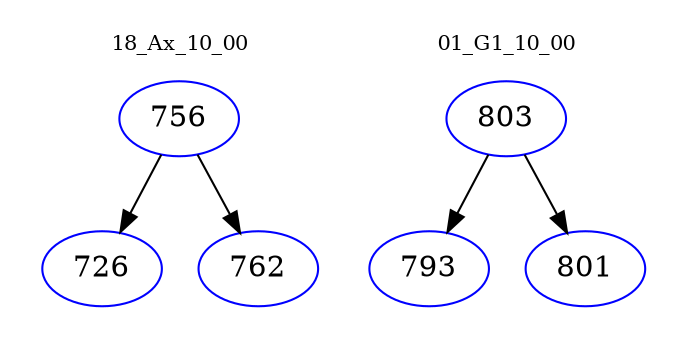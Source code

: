 digraph{
subgraph cluster_0 {
color = white
label = "18_Ax_10_00";
fontsize=10;
T0_756 [label="756", color="blue"]
T0_756 -> T0_726 [color="black"]
T0_726 [label="726", color="blue"]
T0_756 -> T0_762 [color="black"]
T0_762 [label="762", color="blue"]
}
subgraph cluster_1 {
color = white
label = "01_G1_10_00";
fontsize=10;
T1_803 [label="803", color="blue"]
T1_803 -> T1_793 [color="black"]
T1_793 [label="793", color="blue"]
T1_803 -> T1_801 [color="black"]
T1_801 [label="801", color="blue"]
}
}
